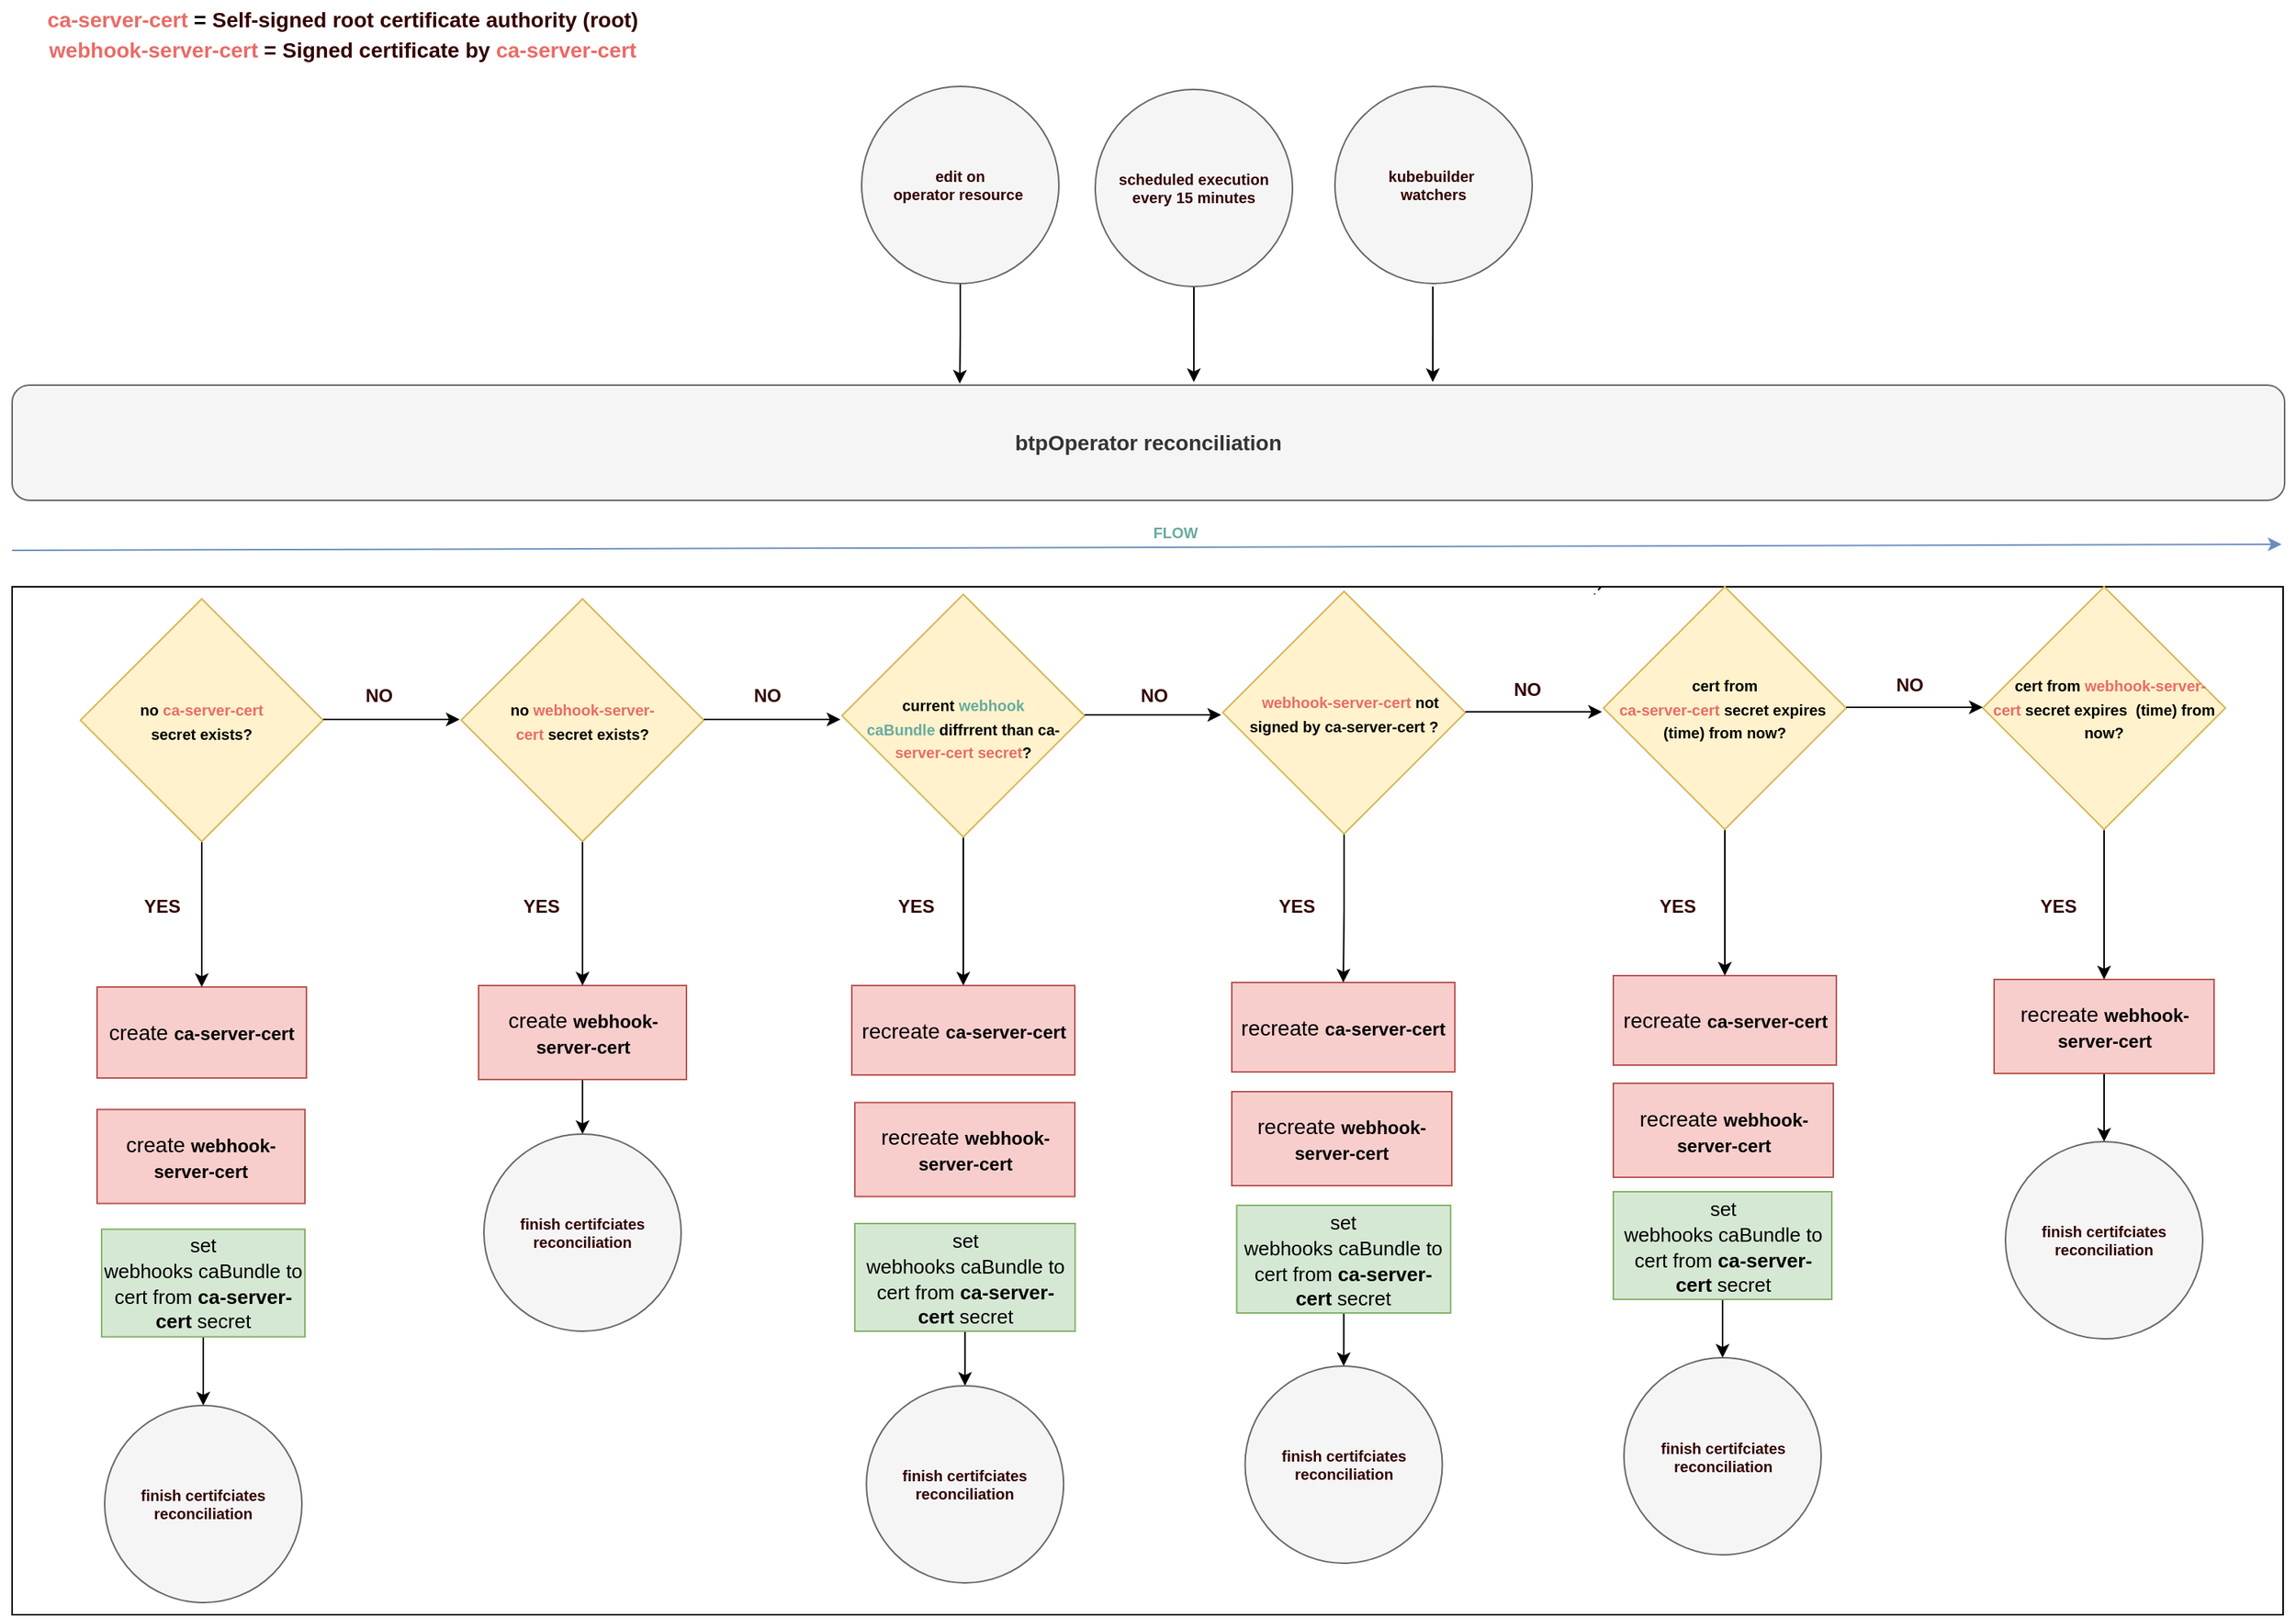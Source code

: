 <mxfile version="20.8.16" type="device"><diagram name="Page-1" id="vyqxLwW7QJTfSOO5Ivzo"><mxGraphModel dx="1242" dy="681" grid="0" gridSize="10" guides="1" tooltips="1" connect="1" arrows="1" fold="1" page="0" pageScale="1" pageWidth="827" pageHeight="1169" math="0" shadow="0"><root><mxCell id="0"/><mxCell id="1" parent="0"/><mxCell id="-tr_Jl8yfyVWpY2dG3ru-108" value="&lt;font style=&quot;font-size: 14px;&quot;&gt;&lt;b&gt;&lt;span style=&quot;border-color: var(--border-color);&quot;&gt;&lt;font style=&quot;font-size: 14px;&quot; color=&quot;#ea6b66&quot;&gt;ca-server-cert&lt;/font&gt; =&amp;nbsp;&lt;/span&gt;&lt;font color=&quot;#330000&quot;&gt;Self-signed root certificate authority (root)&lt;/font&gt;&lt;br&gt;&lt;span style=&quot;border-color: var(--border-color);&quot;&gt;&lt;font style=&quot;font-size: 14px;&quot; color=&quot;#ea6b66&quot;&gt;webhook-server-cert &lt;/font&gt;&lt;font color=&quot;#320303&quot; style=&quot;font-size: 14px;&quot;&gt;=&lt;/font&gt;&lt;font style=&quot;font-size: 14px;&quot; color=&quot;#ea6b66&quot;&gt; &lt;/font&gt;&lt;font style=&quot;font-size: 14px;&quot; color=&quot;#330000&quot;&gt;Signed certificate by &lt;/font&gt;&lt;font color=&quot;#ea6b66&quot; style=&quot;font-size: 14px;&quot;&gt;ca-server-cert&lt;/font&gt;&lt;/span&gt;&lt;/b&gt;&lt;br&gt;&lt;/font&gt;" style="text;html=1;strokeColor=none;fillColor=none;align=center;verticalAlign=middle;whiteSpace=wrap;rounded=0;fontSize=16;" parent="1" vertex="1"><mxGeometry x="468" y="1318" width="436" height="43" as="geometry"/></mxCell><mxCell id="-tr_Jl8yfyVWpY2dG3ru-127" value="&lt;b&gt;btpOperator reconciliation&lt;/b&gt;" style="rounded=1;whiteSpace=wrap;html=1;fontSize=14;fillColor=#f5f5f5;fontColor=#333333;strokeColor=#666666;" parent="1" vertex="1"><mxGeometry x="468" y="1572" width="1498" height="76" as="geometry"/></mxCell><mxCell id="-tr_Jl8yfyVWpY2dG3ru-128" value="" style="rounded=0;whiteSpace=wrap;html=1;labelBackgroundColor=none;fontSize=16;" parent="1" vertex="1"><mxGeometry x="468" y="1705" width="1497" height="678" as="geometry"/></mxCell><mxCell id="-tr_Jl8yfyVWpY2dG3ru-134" value="recreate&amp;nbsp;&lt;b style=&quot;border-color: var(--border-color); font-size: 12px;&quot;&gt;ca-server-cert&lt;/b&gt;" style="rounded=0;whiteSpace=wrap;html=1;fontSize=14;fillColor=#f8cecc;strokeColor=#b85450;" parent="1" vertex="1"><mxGeometry x="1523.5" y="1961.5" width="147" height="59" as="geometry"/></mxCell><mxCell id="-tr_Jl8yfyVWpY2dG3ru-135" value="recreate&amp;nbsp;&lt;b style=&quot;border-color: var(--border-color); font-size: 12px;&quot;&gt;webhook-server-cert&lt;/b&gt;" style="rounded=0;whiteSpace=wrap;html=1;fontSize=14;fillColor=#f8cecc;strokeColor=#b85450;" parent="1" vertex="1"><mxGeometry x="1523.5" y="2032.5" width="145" height="62" as="geometry"/></mxCell><mxCell id="xWwAX8yrmCoNilL9z8sZ-58" style="edgeStyle=orthogonalEdgeStyle;rounded=0;orthogonalLoop=1;jettySize=auto;html=1;entryX=0.5;entryY=0;entryDx=0;entryDy=0;" edge="1" parent="1" source="-tr_Jl8yfyVWpY2dG3ru-173" target="xWwAX8yrmCoNilL9z8sZ-50"><mxGeometry relative="1" as="geometry"/></mxCell><mxCell id="-tr_Jl8yfyVWpY2dG3ru-173" value="&lt;div style=&quot;&quot;&gt;&lt;font style=&quot;background-color: initial; font-size: 13px;&quot;&gt;set webhooks&amp;nbsp;caBundle&amp;nbsp;to cert from&amp;nbsp;&lt;/font&gt;&lt;b style=&quot;background-color: initial; border-color: var(--border-color); font-size: 13px;&quot;&gt;ca-server-cert&amp;nbsp;&lt;/b&gt;&lt;span style=&quot;background-color: initial; border-color: var(--border-color); font-size: 13px;&quot;&gt;secret&lt;/span&gt;&lt;/div&gt;" style="rounded=0;whiteSpace=wrap;html=1;fontSize=14;fillColor=#d5e8d4;strokeColor=#82b366;align=center;" parent="1" vertex="1"><mxGeometry x="527" y="2128.75" width="134" height="71" as="geometry"/></mxCell><mxCell id="-tr_Jl8yfyVWpY2dG3ru-174" value="create&amp;nbsp;&lt;b style=&quot;border-color: var(--border-color); font-size: 12px;&quot;&gt;webhook-server-cert&lt;/b&gt;" style="rounded=0;whiteSpace=wrap;html=1;fontSize=14;fillColor=#f8cecc;strokeColor=#b85450;" parent="1" vertex="1"><mxGeometry x="524" y="2049.75" width="137" height="62" as="geometry"/></mxCell><mxCell id="-tr_Jl8yfyVWpY2dG3ru-175" value="create&amp;nbsp;&lt;b style=&quot;border-color: var(--border-color); font-size: 12px;&quot;&gt;ca-server-cert&lt;/b&gt;" style="rounded=0;whiteSpace=wrap;html=1;fontSize=14;fillColor=#f8cecc;strokeColor=#b85450;" parent="1" vertex="1"><mxGeometry x="524" y="1969" width="138" height="60" as="geometry"/></mxCell><mxCell id="-tr_Jl8yfyVWpY2dG3ru-189" value="" style="endArrow=none;dashed=1;html=1;rounded=0;fontSize=10;fontColor=#67AB9F;" parent="1" source="-tr_Jl8yfyVWpY2dG3ru-128" edge="1"><mxGeometry width="50" height="50" relative="1" as="geometry"><mxPoint x="1461" y="1760" as="sourcePoint"/><mxPoint x="1511" y="1710" as="targetPoint"/></mxGeometry></mxCell><mxCell id="-tr_Jl8yfyVWpY2dG3ru-192" value="" style="endArrow=classic;html=1;rounded=0;fontSize=10;fontColor=#67AB9F;fillColor=#dae8fc;strokeColor=#6c8ebf;" parent="1" edge="1"><mxGeometry width="50" height="50" relative="1" as="geometry"><mxPoint x="468" y="1681" as="sourcePoint"/><mxPoint x="1964" y="1677" as="targetPoint"/></mxGeometry></mxCell><mxCell id="-tr_Jl8yfyVWpY2dG3ru-200" value="&lt;b&gt;FLOW&lt;/b&gt;" style="text;html=1;strokeColor=none;fillColor=none;align=center;verticalAlign=middle;whiteSpace=wrap;rounded=0;fontSize=10;fontColor=#67AB9F;" parent="1" vertex="1"><mxGeometry x="1205" y="1654" width="60" height="30" as="geometry"/></mxCell><mxCell id="D-mSAHQnKh3Qnr3-uecS-5" style="edgeStyle=orthogonalEdgeStyle;rounded=0;orthogonalLoop=1;jettySize=auto;html=1;entryX=0.417;entryY=-0.013;entryDx=0;entryDy=0;entryPerimeter=0;" parent="1" source="-tr_Jl8yfyVWpY2dG3ru-207" target="-tr_Jl8yfyVWpY2dG3ru-127" edge="1"><mxGeometry relative="1" as="geometry"/></mxCell><mxCell id="-tr_Jl8yfyVWpY2dG3ru-207" value="&lt;font size=&quot;1&quot; color=&quot;#330000&quot; style=&quot;&quot;&gt;&lt;b style=&quot;&quot;&gt;edit on &lt;br&gt;operator resource&amp;nbsp;&lt;/b&gt;&lt;/font&gt;" style="ellipse;whiteSpace=wrap;html=1;aspect=fixed;labelBackgroundColor=none;fontSize=10;fontColor=#333333;fillColor=#f5f5f5;strokeColor=#666666;" parent="1" vertex="1"><mxGeometry x="1028" y="1375" width="130" height="130" as="geometry"/></mxCell><mxCell id="xWwAX8yrmCoNilL9z8sZ-59" style="edgeStyle=orthogonalEdgeStyle;rounded=0;orthogonalLoop=1;jettySize=auto;html=1;" edge="1" parent="1" source="-tr_Jl8yfyVWpY2dG3ru-217" target="xWwAX8yrmCoNilL9z8sZ-53"><mxGeometry relative="1" as="geometry"/></mxCell><mxCell id="-tr_Jl8yfyVWpY2dG3ru-217" value="create&amp;nbsp;&lt;b style=&quot;border-color: var(--border-color); font-size: 12px;&quot;&gt;webhook-server-cert&lt;/b&gt;" style="rounded=0;whiteSpace=wrap;html=1;fontSize=14;fillColor=#f8cecc;strokeColor=#b85450;" parent="1" vertex="1"><mxGeometry x="775.5" y="1968" width="137" height="62" as="geometry"/></mxCell><mxCell id="xWwAX8yrmCoNilL9z8sZ-62" style="edgeStyle=orthogonalEdgeStyle;rounded=0;orthogonalLoop=1;jettySize=auto;html=1;" edge="1" parent="1" source="-tr_Jl8yfyVWpY2dG3ru-218" target="xWwAX8yrmCoNilL9z8sZ-56"><mxGeometry relative="1" as="geometry"/></mxCell><mxCell id="-tr_Jl8yfyVWpY2dG3ru-218" value="&lt;div style=&quot;&quot;&gt;&lt;font style=&quot;background-color: initial; font-size: 13px;&quot;&gt;set webhooks&amp;nbsp;caBundle&amp;nbsp;to cert from&amp;nbsp;&lt;/font&gt;&lt;b style=&quot;background-color: initial; border-color: var(--border-color); font-size: 13px;&quot;&gt;ca-server-cert&amp;nbsp;&lt;/b&gt;&lt;span style=&quot;background-color: initial; border-color: var(--border-color); font-size: 13px;&quot;&gt;secret&lt;/span&gt;&lt;/div&gt;" style="rounded=0;whiteSpace=wrap;html=1;fontSize=14;fillColor=#d5e8d4;strokeColor=#82b366;align=center;" parent="1" vertex="1"><mxGeometry x="1523.5" y="2104" width="144" height="71" as="geometry"/></mxCell><mxCell id="xWwAX8yrmCoNilL9z8sZ-61" style="edgeStyle=orthogonalEdgeStyle;rounded=0;orthogonalLoop=1;jettySize=auto;html=1;" edge="1" parent="1" source="-tr_Jl8yfyVWpY2dG3ru-219" target="xWwAX8yrmCoNilL9z8sZ-55"><mxGeometry relative="1" as="geometry"/></mxCell><mxCell id="-tr_Jl8yfyVWpY2dG3ru-219" value="&lt;div style=&quot;&quot;&gt;&lt;font style=&quot;background-color: initial; font-size: 13px;&quot;&gt;set webhooks&amp;nbsp;caBundle&amp;nbsp;to cert from&amp;nbsp;&lt;/font&gt;&lt;b style=&quot;background-color: initial; border-color: var(--border-color); font-size: 13px;&quot;&gt;ca-server-cert&amp;nbsp;&lt;/b&gt;&lt;span style=&quot;background-color: initial; border-color: var(--border-color); font-size: 13px;&quot;&gt;secret&lt;/span&gt;&lt;/div&gt;" style="rounded=0;whiteSpace=wrap;html=1;fontSize=14;fillColor=#d5e8d4;strokeColor=#82b366;align=center;" parent="1" vertex="1"><mxGeometry x="1275.25" y="2113" width="141" height="71" as="geometry"/></mxCell><mxCell id="xWwAX8yrmCoNilL9z8sZ-63" style="edgeStyle=orthogonalEdgeStyle;rounded=0;orthogonalLoop=1;jettySize=auto;html=1;" edge="1" parent="1" source="-tr_Jl8yfyVWpY2dG3ru-220" target="xWwAX8yrmCoNilL9z8sZ-57"><mxGeometry relative="1" as="geometry"/></mxCell><mxCell id="-tr_Jl8yfyVWpY2dG3ru-220" value="recreate&amp;nbsp;&lt;b style=&quot;border-color: var(--border-color); font-size: 12px;&quot;&gt;webhook-server-cert&lt;/b&gt;" style="rounded=0;whiteSpace=wrap;html=1;fontSize=14;fillColor=#f8cecc;strokeColor=#b85450;" parent="1" vertex="1"><mxGeometry x="1774.5" y="1964" width="145" height="62" as="geometry"/></mxCell><mxCell id="-tr_Jl8yfyVWpY2dG3ru-221" value="recreate&amp;nbsp;&lt;b style=&quot;border-color: var(--border-color); font-size: 12px;&quot;&gt;ca-server-cert&lt;/b&gt;" style="rounded=0;whiteSpace=wrap;html=1;fontSize=14;fillColor=#f8cecc;strokeColor=#b85450;" parent="1" vertex="1"><mxGeometry x="1272" y="1966" width="147" height="59" as="geometry"/></mxCell><mxCell id="-tr_Jl8yfyVWpY2dG3ru-222" value="recreate&amp;nbsp;&lt;b style=&quot;border-color: var(--border-color); font-size: 12px;&quot;&gt;webhook-server-cert&lt;/b&gt;" style="rounded=0;whiteSpace=wrap;html=1;fontSize=14;fillColor=#f8cecc;strokeColor=#b85450;" parent="1" vertex="1"><mxGeometry x="1272" y="2038" width="145" height="62" as="geometry"/></mxCell><mxCell id="D-mSAHQnKh3Qnr3-uecS-1" value="&lt;b style=&quot;border-color: var(--border-color);&quot;&gt;&lt;font style=&quot;border-color: var(--border-color);&quot; color=&quot;#330000&quot;&gt;kubebuilder&amp;nbsp;&lt;br style=&quot;border-color: var(--border-color);&quot;&gt;watchers&lt;/font&gt;&lt;/b&gt;" style="ellipse;whiteSpace=wrap;html=1;aspect=fixed;labelBackgroundColor=none;fontSize=10;fontColor=#333333;fillColor=#f5f5f5;strokeColor=#666666;" parent="1" vertex="1"><mxGeometry x="1340" y="1375" width="130" height="130" as="geometry"/></mxCell><mxCell id="D-mSAHQnKh3Qnr3-uecS-6" style="edgeStyle=orthogonalEdgeStyle;rounded=0;orthogonalLoop=1;jettySize=auto;html=1;entryX=0.52;entryY=-0.026;entryDx=0;entryDy=0;entryPerimeter=0;" parent="1" source="D-mSAHQnKh3Qnr3-uecS-2" target="-tr_Jl8yfyVWpY2dG3ru-127" edge="1"><mxGeometry relative="1" as="geometry"/></mxCell><mxCell id="D-mSAHQnKh3Qnr3-uecS-2" value="&lt;b style=&quot;border-color: var(--border-color); color: rgb(51, 0, 0);&quot;&gt;scheduled execution &lt;br&gt;every 15 minutes&lt;/b&gt;" style="ellipse;whiteSpace=wrap;html=1;aspect=fixed;labelBackgroundColor=none;fontSize=10;fontColor=#333333;fillColor=#f5f5f5;strokeColor=#666666;" parent="1" vertex="1"><mxGeometry x="1182" y="1377" width="130" height="130" as="geometry"/></mxCell><mxCell id="xWwAX8yrmCoNilL9z8sZ-66" style="edgeStyle=orthogonalEdgeStyle;rounded=0;orthogonalLoop=1;jettySize=auto;html=1;entryX=0.5;entryY=0;entryDx=0;entryDy=0;" edge="1" parent="1" source="D-mSAHQnKh3Qnr3-uecS-10" target="xWwAX8yrmCoNilL9z8sZ-36"><mxGeometry relative="1" as="geometry"/></mxCell><mxCell id="D-mSAHQnKh3Qnr3-uecS-10" value="&lt;font style=&quot;&quot;&gt;&lt;br&gt;&lt;br&gt;&lt;b style=&quot;font-size: 10px;&quot;&gt;current &lt;/b&gt;&lt;font style=&quot;font-size: 10px; font-weight: bold;&quot; color=&quot;#67ab9f&quot;&gt;webhook caBundle&lt;/font&gt;&lt;span style=&quot;font-size: 10px;&quot;&gt;&lt;b&gt;&amp;nbsp;diffrrent than ca-&lt;/b&gt;&lt;/span&gt;&lt;font style=&quot;font-size: 10px; font-weight: bold;&quot; color=&quot;#ea6b66&quot;&gt;server-cert secret&lt;/font&gt;&lt;span style=&quot;font-size: 10px;&quot;&gt;&lt;b&gt;?&lt;/b&gt;&lt;/span&gt;&lt;br&gt;&lt;br&gt;&lt;/font&gt;" style="rhombus;whiteSpace=wrap;html=1;labelBackgroundColor=none;fontSize=13;fillColor=#fff2cc;strokeColor=#d6b656;" parent="1" vertex="1"><mxGeometry x="1015" y="1710" width="160" height="160" as="geometry"/></mxCell><mxCell id="xWwAX8yrmCoNilL9z8sZ-68" style="edgeStyle=orthogonalEdgeStyle;rounded=0;orthogonalLoop=1;jettySize=auto;html=1;entryX=0.5;entryY=0;entryDx=0;entryDy=0;" edge="1" parent="1" source="D-mSAHQnKh3Qnr3-uecS-11" target="-tr_Jl8yfyVWpY2dG3ru-221"><mxGeometry relative="1" as="geometry"/></mxCell><mxCell id="D-mSAHQnKh3Qnr3-uecS-11" value="&lt;font style=&quot;&quot;&gt;&lt;b style=&quot;border-color: var(--border-color); font-size: 10px;&quot;&gt;&amp;nbsp; &amp;nbsp;&lt;font style=&quot;border-color: var(--border-color);&quot; color=&quot;#ea6b66&quot;&gt;webhook-server-cert&lt;/font&gt;&amp;nbsp;not signed by ca-server-cert ?&lt;/b&gt;&lt;br&gt;&lt;/font&gt;" style="rhombus;whiteSpace=wrap;html=1;labelBackgroundColor=none;fontSize=13;fillColor=#fff2cc;strokeColor=#d6b656;" parent="1" vertex="1"><mxGeometry x="1266" y="1708" width="160" height="160" as="geometry"/></mxCell><mxCell id="xWwAX8yrmCoNilL9z8sZ-64" style="edgeStyle=orthogonalEdgeStyle;rounded=0;orthogonalLoop=1;jettySize=auto;html=1;entryX=0.5;entryY=0;entryDx=0;entryDy=0;" edge="1" parent="1" source="D-mSAHQnKh3Qnr3-uecS-12" target="-tr_Jl8yfyVWpY2dG3ru-175"><mxGeometry relative="1" as="geometry"/></mxCell><mxCell id="D-mSAHQnKh3Qnr3-uecS-12" value="&lt;font style=&quot;&quot;&gt;&lt;b style=&quot;border-color: var(--border-color); font-size: 10px;&quot;&gt;&lt;font style=&quot;border-color: var(--border-color);&quot;&gt;no&amp;nbsp;&lt;/font&gt;&lt;/b&gt;&lt;b style=&quot;border-color: var(--border-color); font-size: 10px;&quot;&gt;&lt;font style=&quot;border-color: var(--border-color);&quot; color=&quot;#ea6b66&quot;&gt;ca-server-cert&lt;/font&gt;&lt;/b&gt;&lt;b style=&quot;border-color: var(--border-color); font-size: 10px;&quot;&gt;&lt;font style=&quot;border-color: var(--border-color);&quot;&gt;&lt;br style=&quot;border-color: var(--border-color);&quot;&gt;&lt;/font&gt;secret&amp;nbsp;exists?&lt;/b&gt;&lt;br&gt;&lt;/font&gt;" style="rhombus;whiteSpace=wrap;html=1;labelBackgroundColor=none;fontSize=13;fillColor=#fff2cc;strokeColor=#d6b656;" parent="1" vertex="1"><mxGeometry x="513" y="1713" width="160" height="160" as="geometry"/></mxCell><mxCell id="xWwAX8yrmCoNilL9z8sZ-65" style="edgeStyle=orthogonalEdgeStyle;rounded=0;orthogonalLoop=1;jettySize=auto;html=1;" edge="1" parent="1" source="D-mSAHQnKh3Qnr3-uecS-13" target="-tr_Jl8yfyVWpY2dG3ru-217"><mxGeometry relative="1" as="geometry"/></mxCell><mxCell id="D-mSAHQnKh3Qnr3-uecS-13" value="&lt;font style=&quot;&quot;&gt;&lt;b style=&quot;border-color: var(--border-color); font-size: 12px;&quot;&gt;&lt;b style=&quot;border-color: var(--border-color); font-size: 10px;&quot;&gt;&lt;font style=&quot;border-color: var(--border-color);&quot;&gt;no&amp;nbsp;&lt;font style=&quot;border-color: var(--border-color);&quot; color=&quot;#ea6b66&quot;&gt;webhook-server-cert&lt;/font&gt;&amp;nbsp;&lt;/font&gt;&lt;/b&gt;&lt;b style=&quot;border-color: var(--border-color); font-size: 10px;&quot;&gt;secret&amp;nbsp;exists?&lt;/b&gt;&lt;/b&gt;&lt;br&gt;&lt;/font&gt;" style="rhombus;whiteSpace=wrap;html=1;labelBackgroundColor=none;fontSize=13;fillColor=#fff2cc;strokeColor=#d6b656;" parent="1" vertex="1"><mxGeometry x="764" y="1713" width="160" height="160" as="geometry"/></mxCell><mxCell id="xWwAX8yrmCoNilL9z8sZ-69" style="edgeStyle=orthogonalEdgeStyle;rounded=0;orthogonalLoop=1;jettySize=auto;html=1;exitX=0.5;exitY=1;exitDx=0;exitDy=0;entryX=0.5;entryY=0;entryDx=0;entryDy=0;" edge="1" parent="1" source="D-mSAHQnKh3Qnr3-uecS-14" target="-tr_Jl8yfyVWpY2dG3ru-134"><mxGeometry relative="1" as="geometry"/></mxCell><mxCell id="D-mSAHQnKh3Qnr3-uecS-14" value="&lt;font style=&quot;font-size: 10px;&quot;&gt;&lt;b style=&quot;border-color: var(--border-color);&quot;&gt;&lt;font style=&quot;border-color: var(--border-color); font-size: 10px;&quot;&gt;cert from&lt;/font&gt;&lt;br style=&quot;border-color: var(--border-color);&quot;&gt;&lt;font style=&quot;border-color: var(--border-color); font-size: 10px;&quot; color=&quot;#ea6b66&quot;&gt;ca-server-cert&lt;/font&gt;&lt;span style=&quot;border-color: var(--border-color); background-color: initial;&quot;&gt;&lt;font style=&quot;border-color: var(--border-color); font-size: 10px;&quot; color=&quot;#ea6b66&quot;&gt;&amp;nbsp;&lt;/font&gt;&lt;font style=&quot;border-color: var(--border-color); font-size: 10px;&quot;&gt;secret&lt;/font&gt;&amp;nbsp;expires&amp;nbsp; (time) from now?&lt;/span&gt;&lt;/b&gt;&lt;br&gt;&lt;/font&gt;" style="rhombus;whiteSpace=wrap;html=1;labelBackgroundColor=none;fontSize=13;fillColor=#fff2cc;strokeColor=#d6b656;" parent="1" vertex="1"><mxGeometry x="1517" y="1705" width="160" height="160" as="geometry"/></mxCell><mxCell id="xWwAX8yrmCoNilL9z8sZ-70" style="edgeStyle=orthogonalEdgeStyle;rounded=0;orthogonalLoop=1;jettySize=auto;html=1;" edge="1" parent="1" source="D-mSAHQnKh3Qnr3-uecS-16" target="-tr_Jl8yfyVWpY2dG3ru-220"><mxGeometry relative="1" as="geometry"/></mxCell><mxCell id="D-mSAHQnKh3Qnr3-uecS-16" value="&lt;font style=&quot;font-size: 10px;&quot;&gt;&lt;b style=&quot;border-color: var(--border-color);&quot;&gt;&amp;nbsp; &amp;nbsp;cert from&amp;nbsp;&lt;span style=&quot;border-color: var(--border-color);&quot;&gt;&lt;font style=&quot;border-color: var(--border-color);&quot; color=&quot;#ea6b66&quot;&gt;webhook-server-cert&lt;/font&gt;&amp;nbsp;secret&amp;nbsp;&lt;/span&gt;&lt;span style=&quot;border-color: var(--border-color); font-size: x-small; background-color: initial;&quot;&gt;expires&amp;nbsp; (time) from now?&lt;/span&gt;&lt;/b&gt;&lt;br&gt;&lt;/font&gt;" style="rhombus;whiteSpace=wrap;html=1;labelBackgroundColor=none;fontSize=13;fillColor=#fff2cc;strokeColor=#d6b656;" parent="1" vertex="1"><mxGeometry x="1767" y="1705" width="160" height="160" as="geometry"/></mxCell><mxCell id="xWwAX8yrmCoNilL9z8sZ-60" style="edgeStyle=orthogonalEdgeStyle;rounded=0;orthogonalLoop=1;jettySize=auto;html=1;entryX=0.5;entryY=0;entryDx=0;entryDy=0;" edge="1" parent="1" source="xWwAX8yrmCoNilL9z8sZ-35" target="xWwAX8yrmCoNilL9z8sZ-54"><mxGeometry relative="1" as="geometry"/></mxCell><mxCell id="xWwAX8yrmCoNilL9z8sZ-35" value="&lt;div style=&quot;&quot;&gt;&lt;font style=&quot;background-color: initial; font-size: 13px;&quot;&gt;set webhooks&amp;nbsp;caBundle&amp;nbsp;to cert from&amp;nbsp;&lt;/font&gt;&lt;b style=&quot;background-color: initial; border-color: var(--border-color); font-size: 13px;&quot;&gt;ca-server-cert&amp;nbsp;&lt;/b&gt;&lt;span style=&quot;background-color: initial; border-color: var(--border-color); font-size: 13px;&quot;&gt;secret&lt;/span&gt;&lt;/div&gt;" style="rounded=0;whiteSpace=wrap;html=1;fontSize=14;fillColor=#d5e8d4;strokeColor=#82b366;align=center;" vertex="1" parent="1"><mxGeometry x="1023.5" y="2125" width="145.25" height="71" as="geometry"/></mxCell><mxCell id="xWwAX8yrmCoNilL9z8sZ-36" value="recreate&amp;nbsp;&lt;b style=&quot;border-color: var(--border-color); font-size: 12px;&quot;&gt;ca-server-cert&lt;/b&gt;" style="rounded=0;whiteSpace=wrap;html=1;fontSize=14;fillColor=#f8cecc;strokeColor=#b85450;" vertex="1" parent="1"><mxGeometry x="1021.5" y="1968" width="147" height="59" as="geometry"/></mxCell><mxCell id="xWwAX8yrmCoNilL9z8sZ-37" value="recreate&amp;nbsp;&lt;b style=&quot;border-color: var(--border-color); font-size: 12px;&quot;&gt;webhook-server-cert&lt;/b&gt;" style="rounded=0;whiteSpace=wrap;html=1;fontSize=14;fillColor=#f8cecc;strokeColor=#b85450;" vertex="1" parent="1"><mxGeometry x="1023.5" y="2045.2" width="145" height="62" as="geometry"/></mxCell><mxCell id="xWwAX8yrmCoNilL9z8sZ-50" value="&lt;font size=&quot;1&quot; color=&quot;#330000&quot;&gt;&lt;b&gt;finish certifciates reconciliation&lt;/b&gt;&lt;/font&gt;" style="ellipse;whiteSpace=wrap;html=1;aspect=fixed;labelBackgroundColor=none;fontSize=10;fontColor=#333333;fillColor=#f5f5f5;strokeColor=#666666;" vertex="1" parent="1"><mxGeometry x="529" y="2245" width="130" height="130" as="geometry"/></mxCell><mxCell id="xWwAX8yrmCoNilL9z8sZ-53" value="&lt;font size=&quot;1&quot; color=&quot;#330000&quot;&gt;&lt;b&gt;finish certifciates reconciliation&lt;/b&gt;&lt;/font&gt;" style="ellipse;whiteSpace=wrap;html=1;aspect=fixed;labelBackgroundColor=none;fontSize=10;fontColor=#333333;fillColor=#f5f5f5;strokeColor=#666666;" vertex="1" parent="1"><mxGeometry x="779" y="2066" width="130" height="130" as="geometry"/></mxCell><mxCell id="xWwAX8yrmCoNilL9z8sZ-54" value="&lt;font size=&quot;1&quot; color=&quot;#330000&quot;&gt;&lt;b&gt;finish certifciates reconciliation&lt;/b&gt;&lt;/font&gt;" style="ellipse;whiteSpace=wrap;html=1;aspect=fixed;labelBackgroundColor=none;fontSize=10;fontColor=#333333;fillColor=#f5f5f5;strokeColor=#666666;" vertex="1" parent="1"><mxGeometry x="1031.12" y="2232" width="130" height="130" as="geometry"/></mxCell><mxCell id="xWwAX8yrmCoNilL9z8sZ-55" value="&lt;font size=&quot;1&quot; color=&quot;#330000&quot;&gt;&lt;b&gt;finish certifciates reconciliation&lt;/b&gt;&lt;/font&gt;" style="ellipse;whiteSpace=wrap;html=1;aspect=fixed;labelBackgroundColor=none;fontSize=10;fontColor=#333333;fillColor=#f5f5f5;strokeColor=#666666;" vertex="1" parent="1"><mxGeometry x="1280.75" y="2219" width="130" height="130" as="geometry"/></mxCell><mxCell id="xWwAX8yrmCoNilL9z8sZ-56" value="&lt;font size=&quot;1&quot; color=&quot;#330000&quot;&gt;&lt;b&gt;finish certifciates reconciliation&lt;/b&gt;&lt;/font&gt;" style="ellipse;whiteSpace=wrap;html=1;aspect=fixed;labelBackgroundColor=none;fontSize=10;fontColor=#333333;fillColor=#f5f5f5;strokeColor=#666666;" vertex="1" parent="1"><mxGeometry x="1530.5" y="2213.5" width="130" height="130" as="geometry"/></mxCell><mxCell id="xWwAX8yrmCoNilL9z8sZ-57" value="&lt;font size=&quot;1&quot; color=&quot;#330000&quot;&gt;&lt;b&gt;finish certifciates reconciliation&lt;/b&gt;&lt;/font&gt;" style="ellipse;whiteSpace=wrap;html=1;aspect=fixed;labelBackgroundColor=none;fontSize=10;fontColor=#333333;fillColor=#f5f5f5;strokeColor=#666666;" vertex="1" parent="1"><mxGeometry x="1782" y="2071" width="130" height="130" as="geometry"/></mxCell><mxCell id="xWwAX8yrmCoNilL9z8sZ-72" value="" style="endArrow=classic;html=1;rounded=0;" edge="1" parent="1"><mxGeometry width="50" height="50" relative="1" as="geometry"><mxPoint x="673" y="1792.5" as="sourcePoint"/><mxPoint x="763" y="1792.5" as="targetPoint"/></mxGeometry></mxCell><mxCell id="xWwAX8yrmCoNilL9z8sZ-73" value="" style="endArrow=classic;html=1;rounded=0;" edge="1" parent="1"><mxGeometry width="50" height="50" relative="1" as="geometry"><mxPoint x="924" y="1792.5" as="sourcePoint"/><mxPoint x="1014" y="1792.5" as="targetPoint"/></mxGeometry></mxCell><mxCell id="xWwAX8yrmCoNilL9z8sZ-74" value="" style="endArrow=classic;html=1;rounded=0;" edge="1" parent="1"><mxGeometry width="50" height="50" relative="1" as="geometry"><mxPoint x="1175" y="1789.5" as="sourcePoint"/><mxPoint x="1265" y="1789.5" as="targetPoint"/></mxGeometry></mxCell><mxCell id="xWwAX8yrmCoNilL9z8sZ-75" value="" style="endArrow=classic;html=1;rounded=0;" edge="1" parent="1"><mxGeometry width="50" height="50" relative="1" as="geometry"><mxPoint x="1426" y="1787.5" as="sourcePoint"/><mxPoint x="1516" y="1787.5" as="targetPoint"/></mxGeometry></mxCell><mxCell id="xWwAX8yrmCoNilL9z8sZ-76" value="" style="endArrow=classic;html=1;rounded=0;" edge="1" parent="1"><mxGeometry width="50" height="50" relative="1" as="geometry"><mxPoint x="1677" y="1784.5" as="sourcePoint"/><mxPoint x="1767" y="1784.5" as="targetPoint"/></mxGeometry></mxCell><mxCell id="xWwAX8yrmCoNilL9z8sZ-84" style="edgeStyle=orthogonalEdgeStyle;rounded=0;orthogonalLoop=1;jettySize=auto;html=1;entryX=0.52;entryY=-0.026;entryDx=0;entryDy=0;entryPerimeter=0;" edge="1" parent="1"><mxGeometry relative="1" as="geometry"><mxPoint x="1404.54" y="1507" as="sourcePoint"/><mxPoint x="1404.5" y="1570.024" as="targetPoint"/></mxGeometry></mxCell><mxCell id="xWwAX8yrmCoNilL9z8sZ-85" value="&lt;b&gt;YES&lt;/b&gt;" style="text;html=1;strokeColor=none;fillColor=none;align=center;verticalAlign=middle;whiteSpace=wrap;rounded=0;fontColor=#320303;" vertex="1" parent="1"><mxGeometry x="537" y="1901" width="60" height="30" as="geometry"/></mxCell><mxCell id="xWwAX8yrmCoNilL9z8sZ-86" value="&lt;b&gt;YES&lt;/b&gt;" style="text;html=1;strokeColor=none;fillColor=none;align=center;verticalAlign=middle;whiteSpace=wrap;rounded=0;fontColor=#320303;" vertex="1" parent="1"><mxGeometry x="787" y="1901" width="60" height="30" as="geometry"/></mxCell><mxCell id="xWwAX8yrmCoNilL9z8sZ-87" value="&lt;b&gt;YES&lt;/b&gt;" style="text;html=1;strokeColor=none;fillColor=none;align=center;verticalAlign=middle;whiteSpace=wrap;rounded=0;fontColor=#320303;" vertex="1" parent="1"><mxGeometry x="1034" y="1901" width="60" height="30" as="geometry"/></mxCell><mxCell id="xWwAX8yrmCoNilL9z8sZ-88" value="&lt;b&gt;YES&lt;/b&gt;" style="text;html=1;strokeColor=none;fillColor=none;align=center;verticalAlign=middle;whiteSpace=wrap;rounded=0;fontColor=#320303;" vertex="1" parent="1"><mxGeometry x="1285" y="1901" width="60" height="30" as="geometry"/></mxCell><mxCell id="xWwAX8yrmCoNilL9z8sZ-89" value="&lt;b&gt;YES&lt;/b&gt;" style="text;html=1;strokeColor=none;fillColor=none;align=center;verticalAlign=middle;whiteSpace=wrap;rounded=0;fontColor=#320303;" vertex="1" parent="1"><mxGeometry x="1536" y="1901" width="60" height="30" as="geometry"/></mxCell><mxCell id="xWwAX8yrmCoNilL9z8sZ-90" value="&lt;b&gt;YES&lt;/b&gt;" style="text;html=1;strokeColor=none;fillColor=none;align=center;verticalAlign=middle;whiteSpace=wrap;rounded=0;fontColor=#320303;" vertex="1" parent="1"><mxGeometry x="1787" y="1901" width="60" height="30" as="geometry"/></mxCell><mxCell id="xWwAX8yrmCoNilL9z8sZ-91" value="&lt;b&gt;NO&lt;/b&gt;" style="text;html=1;strokeColor=none;fillColor=none;align=center;verticalAlign=middle;whiteSpace=wrap;rounded=0;fontColor=#320303;" vertex="1" parent="1"><mxGeometry x="680" y="1762" width="60" height="30" as="geometry"/></mxCell><mxCell id="xWwAX8yrmCoNilL9z8sZ-92" value="&lt;b&gt;NO&lt;/b&gt;" style="text;html=1;strokeColor=none;fillColor=none;align=center;verticalAlign=middle;whiteSpace=wrap;rounded=0;fontColor=#320303;" vertex="1" parent="1"><mxGeometry x="936" y="1762" width="60" height="30" as="geometry"/></mxCell><mxCell id="xWwAX8yrmCoNilL9z8sZ-93" value="&lt;b&gt;NO&lt;/b&gt;" style="text;html=1;strokeColor=none;fillColor=none;align=center;verticalAlign=middle;whiteSpace=wrap;rounded=0;fontColor=#320303;" vertex="1" parent="1"><mxGeometry x="1191" y="1762" width="60" height="30" as="geometry"/></mxCell><mxCell id="xWwAX8yrmCoNilL9z8sZ-94" value="&lt;b&gt;NO&lt;/b&gt;" style="text;html=1;strokeColor=none;fillColor=none;align=center;verticalAlign=middle;whiteSpace=wrap;rounded=0;fontColor=#320303;" vertex="1" parent="1"><mxGeometry x="1437" y="1758" width="60" height="30" as="geometry"/></mxCell><mxCell id="xWwAX8yrmCoNilL9z8sZ-95" value="&lt;b&gt;NO&lt;/b&gt;" style="text;html=1;strokeColor=none;fillColor=none;align=center;verticalAlign=middle;whiteSpace=wrap;rounded=0;fontColor=#320303;" vertex="1" parent="1"><mxGeometry x="1689" y="1755" width="60" height="30" as="geometry"/></mxCell></root></mxGraphModel></diagram></mxfile>